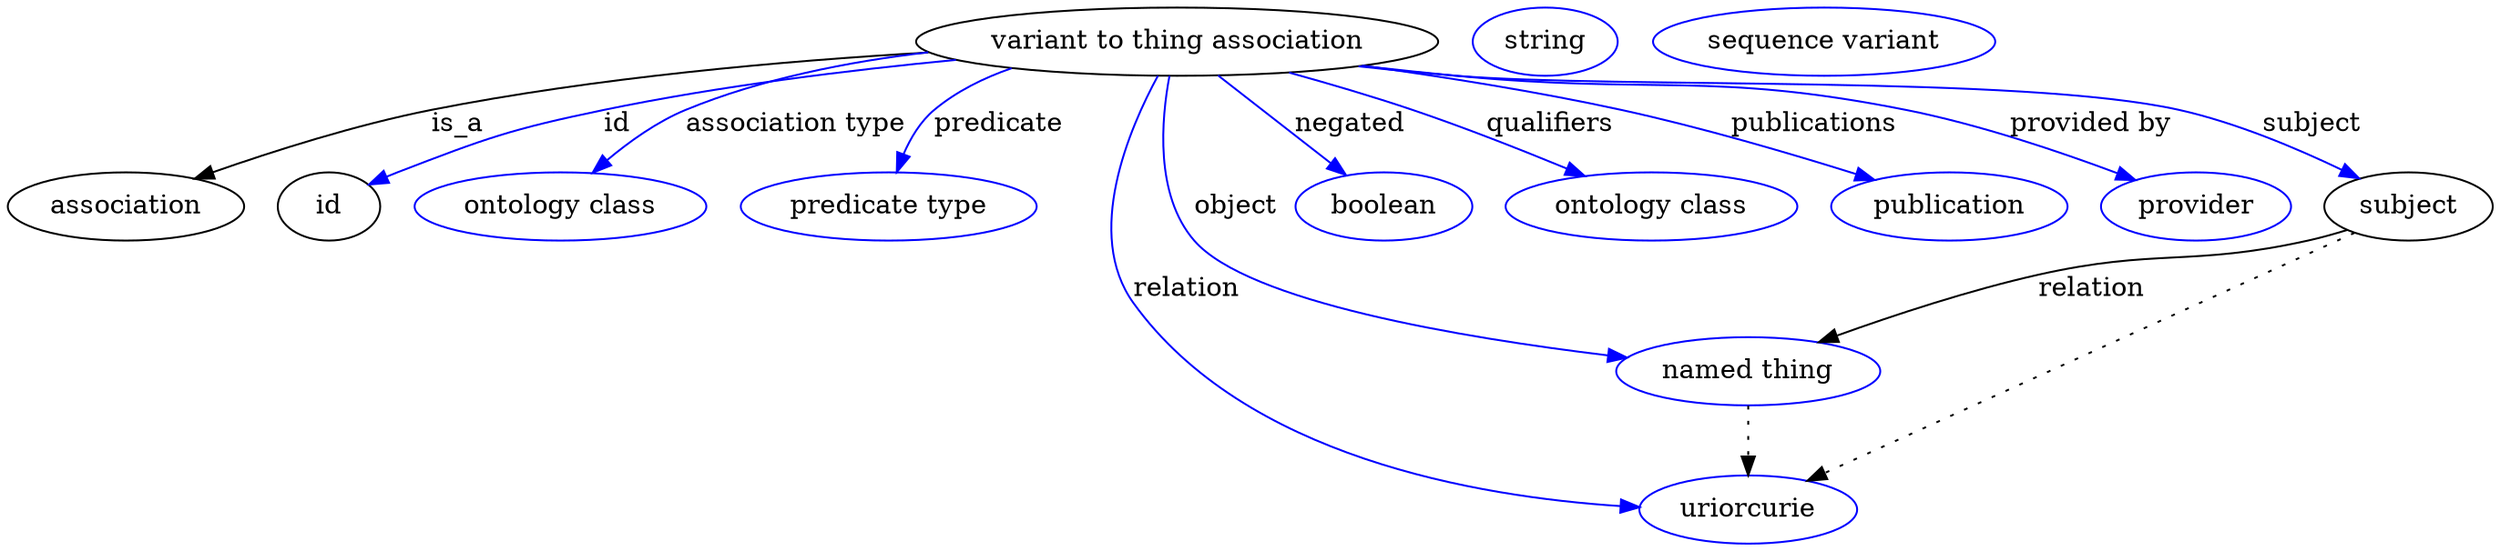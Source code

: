 digraph {
	graph [bb="0,0,1101.8,283"];
	node [label="\N"];
	"variant to thing association"	 [height=0.5,
		label="variant to thing association",
		pos="526.05,265",
		width=2.9608];
	association	 [height=0.5,
		pos="50.046,178",
		width=1.3902];
	"variant to thing association" -> association	 [label=is_a,
		lp="211.05,221.5",
		pos="e,83.109,191.57 424.52,259.5 359.71,254.59 274.25,245.5 200.05,229 163.02,220.76 122.35,206.6 92.715,195.29"];
	id	 [height=0.5,
		pos="145.05,178",
		width=0.75];
	"variant to thing association" -> id	 [color=blue,
		label=id,
		lp="280.55,221.5",
		pos="e,166.54,189.3 433.43,256.09 385.69,250.4 326.79,241.66 275.05,229 232.04,218.47 221.82,213.27 181.05,196 179.26,195.24 177.44,194.44 \
175.61,193.61",
		style=solid];
	"association type"	 [color=blue,
		height=0.5,
		label="ontology class",
		pos="252.05,178",
		width=1.7151];
	"variant to thing association" -> "association type"	 [color=blue,
		label="association type",
		lp="357.05,221.5",
		pos="e,267.95,195.44 437.85,254.8 389.56,248.29 335.14,239.18 313.05,229 299.12,222.58 285.8,212.14 275.18,202.36",
		style=solid];
	predicate	 [color=blue,
		height=0.5,
		label="predicate type",
		pos="392.05,178",
		width=1.679];
	"variant to thing association" -> predicate	 [color=blue,
		label=predicate,
		lp="441.05,221.5",
		pos="e,396.67,196.29 455.78,251.42 441.46,246.2 427.34,238.98 416.05,229 409.09,222.85 403.99,214.26 400.33,205.87",
		style=solid];
	object	 [color=blue,
		height=0.5,
		label="named thing",
		pos="773.05,91",
		width=1.5346];
	"variant to thing association" -> object	 [color=blue,
		label=object,
		lp="552.05,178",
		pos="e,723.01,98.75 521.94,246.76 517.92,223.82 514.97,184.47 535.05,160 557.57,132.55 649.99,111.81 712.81,100.54",
		style=solid];
	relation	 [color=blue,
		height=0.5,
		label=uriorcurie,
		pos="773.05,18",
		width=1.2638];
	"variant to thing association" -> relation	 [color=blue,
		label=relation,
		lp="538.05,134.5",
		pos="e,728.91,22.477 518.25,246.61 507.59,218.26 492.4,163.37 517.05,127 562.45,59.999 658.09,34.01 718.75,24.049",
		style=solid];
	negated	 [color=blue,
		height=0.5,
		label=boolean,
		pos="616.05,178",
		width=1.0652];
	"variant to thing association" -> negated	 [color=blue,
		label=negated,
		lp="598.55,221.5",
		pos="e,599.24,194.24 544.69,246.97 558.37,233.75 577.07,215.68 591.89,201.35",
		style=solid];
	qualifiers	 [color=blue,
		height=0.5,
		label="ontology class",
		pos="734.05,178",
		width=1.7151];
	"variant to thing association" -> qualifiers	 [color=blue,
		label=qualifiers,
		lp="684.05,221.5",
		pos="e,702.11,193.65 572.71,248.74 589.06,242.81 607.47,235.87 624.05,229 647.15,219.42 672.5,207.75 693.03,197.99",
		style=solid];
	publications	 [color=blue,
		height=0.5,
		label=publication,
		pos="864.05,178",
		width=1.3902];
	"variant to thing association" -> publications	 [color=blue,
		label=publications,
		lp="798.55,221.5",
		pos="e,829.61,191.23 603.88,252.59 637.94,246.52 678.22,238.47 714.05,229 750.24,219.43 790.35,205.62 819.98,194.78",
		style=solid];
	"provided by"	 [color=blue,
		height=0.5,
		label=provider,
		pos="972.05,178",
		width=1.1193];
	"variant to thing association" -> "provided by"	 [color=blue,
		label="provided by",
		lp="918.05,221.5",
		pos="e,944.07,191.01 602.35,252.36 615.24,250.43 628.51,248.56 641.05,247 727.42,236.27 751.21,248.45 836.05,229 870.41,221.12 907.81,\
206.63 934.68,195.11",
		style=solid];
	subject	 [height=0.5,
		pos="1066,178",
		width=0.99297];
	"variant to thing association" -> subject	 [color=blue,
		label=subject,
		lp="1015.5,221.5",
		pos="e,1042.7,191.84 601.07,252.17 614.35,250.21 628.08,248.38 641.05,247 780.04,232.17 819.4,262.77 955.05,229 982.83,222.08 1012.2,\
208.28 1033.7,196.77",
		style=solid];
	association_id	 [color=blue,
		height=0.5,
		label=string,
		pos="681.05,265",
		width=0.84854];
	object -> relation	 [pos="e,773.05,36.09 773.05,72.955 773.05,64.883 773.05,55.176 773.05,46.182",
		style=dotted];
	subject -> object	 [label=relation,
		lp="926.05,134.5",
		pos="e,805.22,105.67 1038.8,165.95 1033,163.72 1026.9,161.6 1021,160 970.72,146.22 955.45,155.48 905.05,142 874,133.7 840.23,120.57 814.61,\
109.71"];
	subject -> relation	 [pos="e,799.76,32.59 1041.6,164.63 989.76,136.34 868.85,70.318 808.55,37.39",
		style=dotted];
	"variant to thing association_subject"	 [color=blue,
		height=0.5,
		label="sequence variant",
		pos="799.05,265",
		width=1.9318];
}
